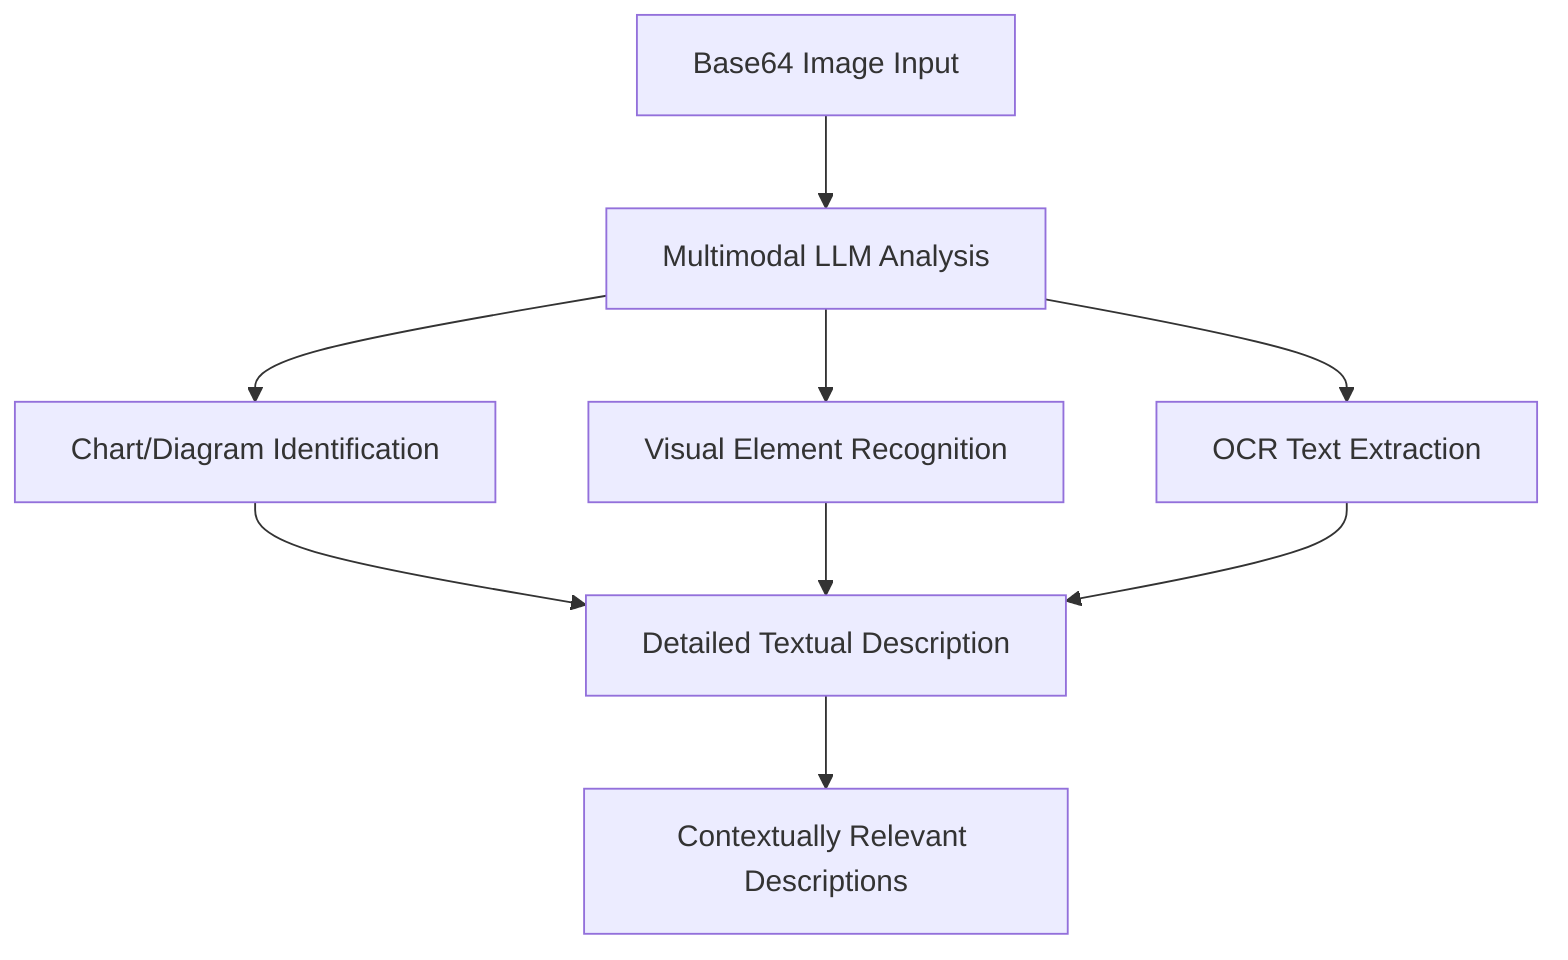 ---
id: f1189eaf-0611-4a39-a353-e75f793f496b
---
flowchart TD
    A[Base64 Image Input] --> B[Multimodal LLM Analysis]
    B --> C[Chart/Diagram Identification]
    B --> D[Visual Element Recognition]
    B --> E[OCR Text Extraction]
    C --> F[Detailed Textual Description]
    D --> F
    E --> F
    F --> G[Contextually Relevant Descriptions]
